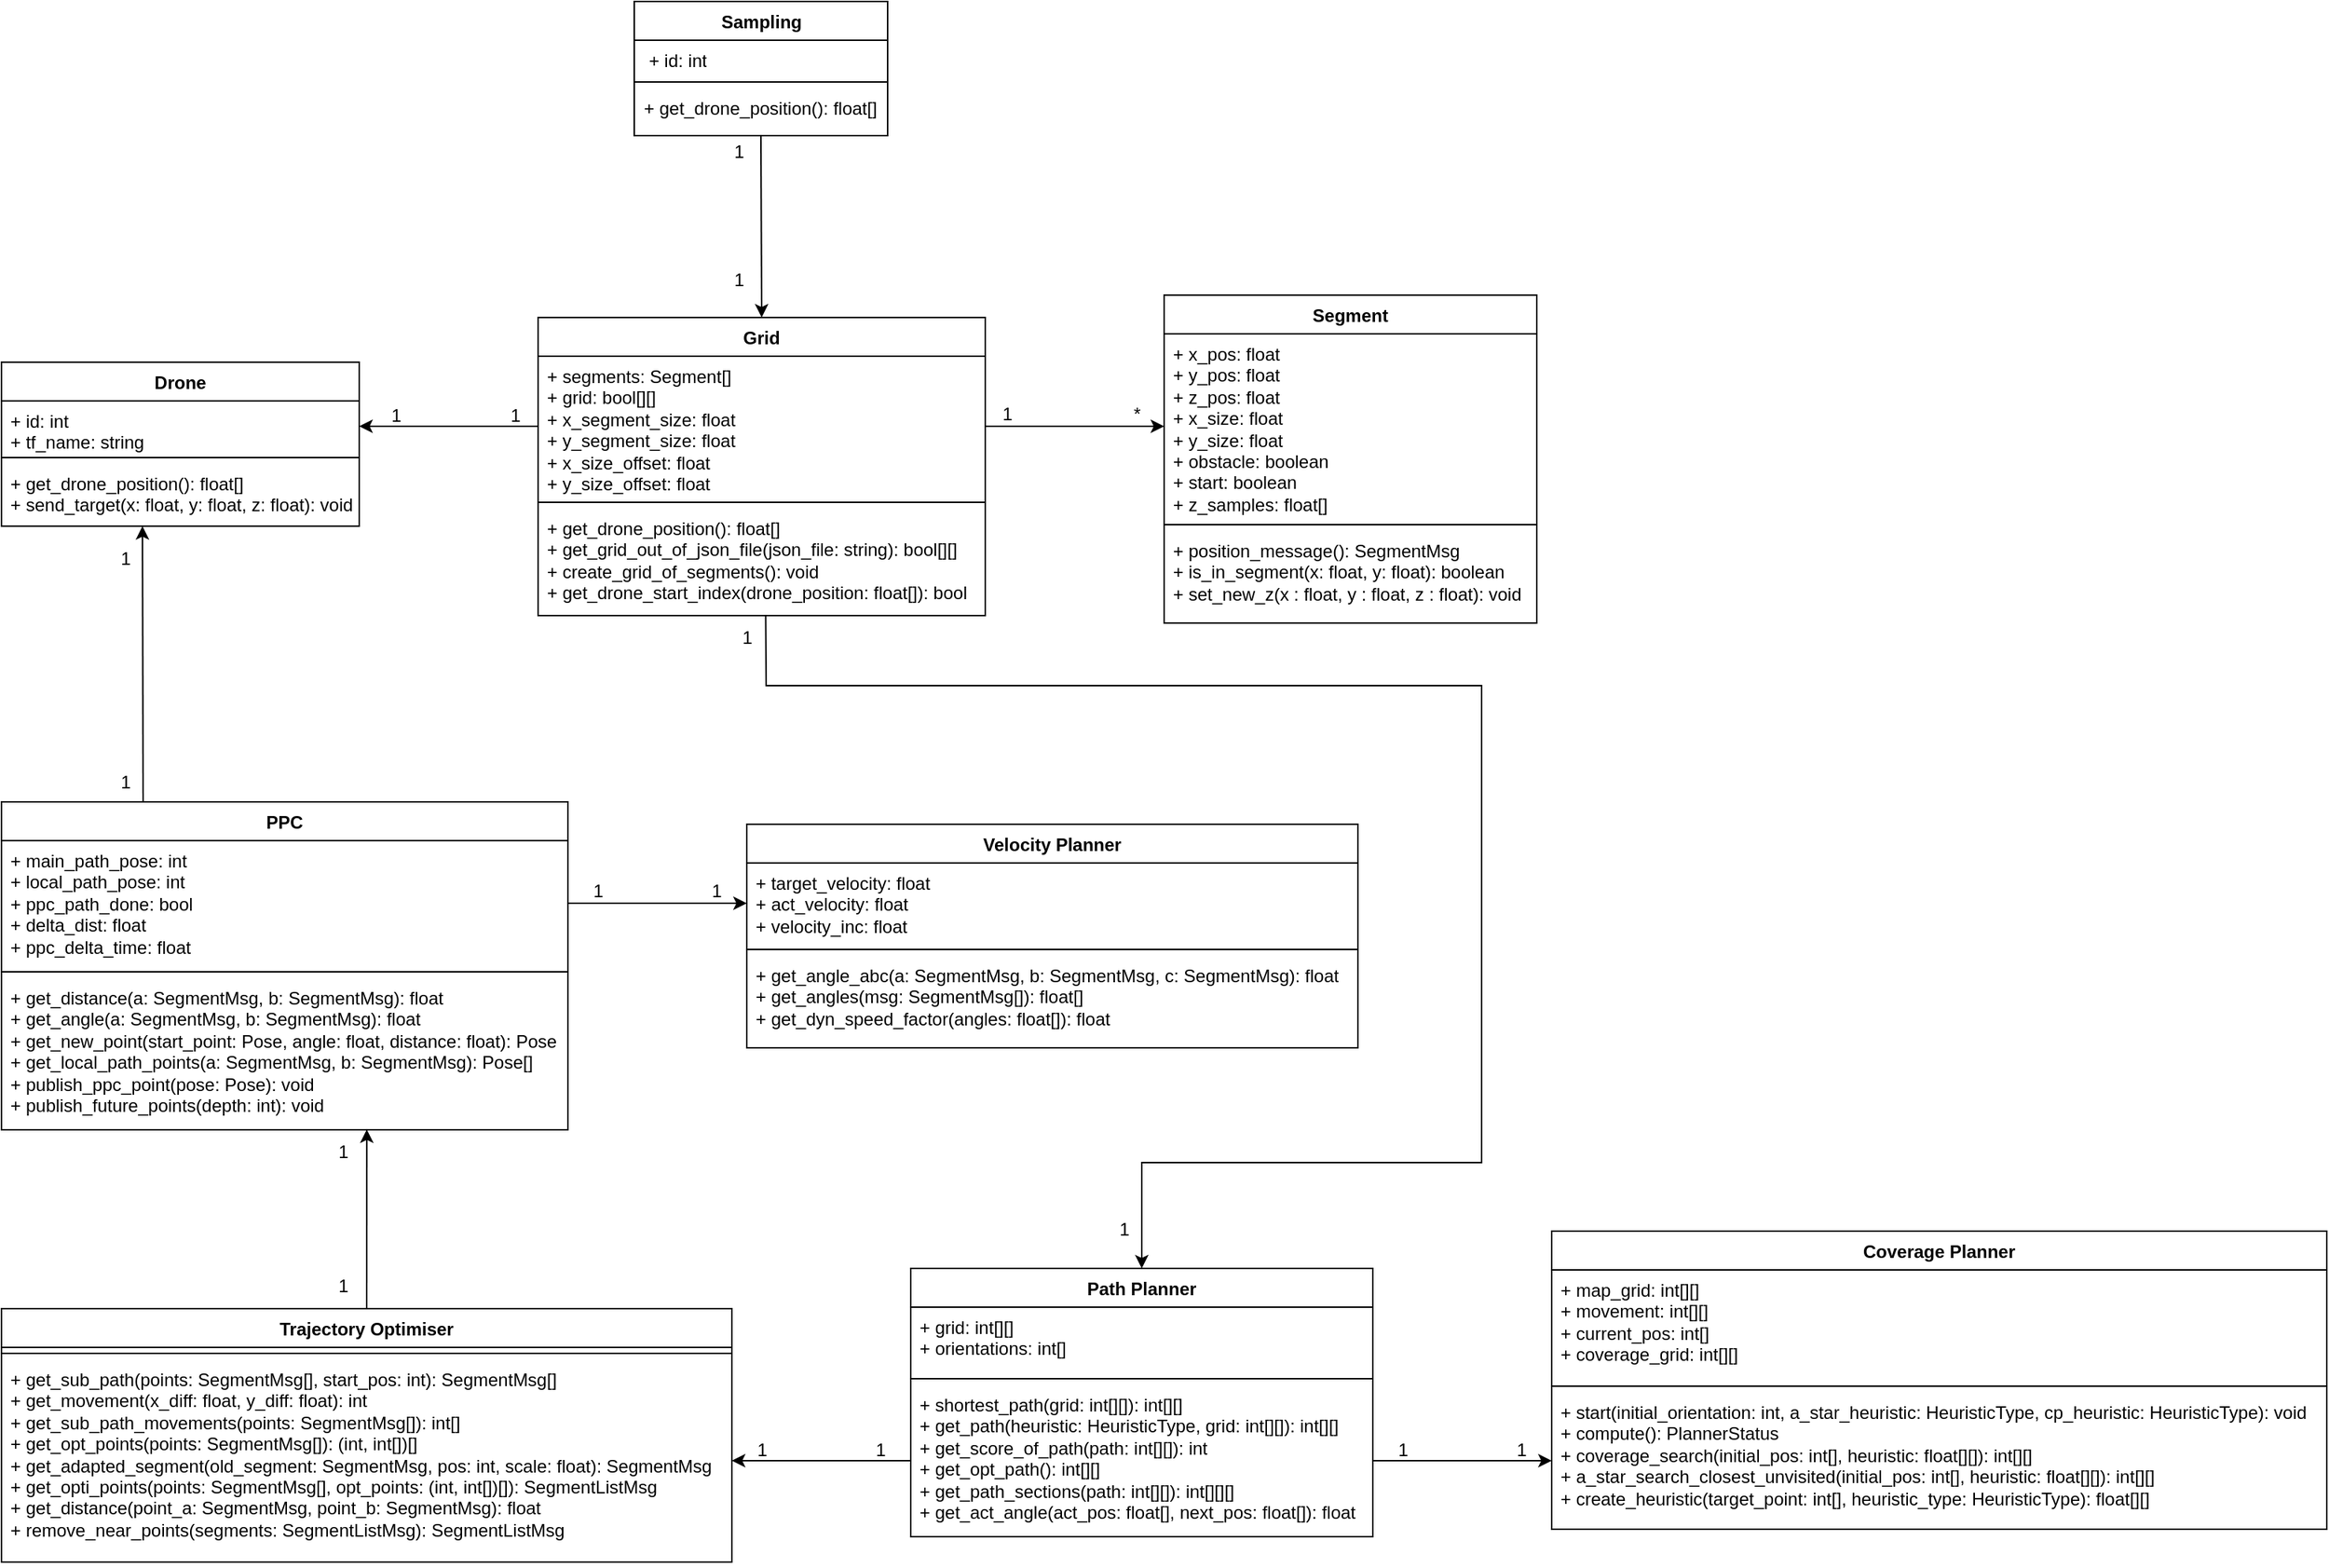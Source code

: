 <mxfile version="26.0.10">
  <diagram id="C5RBs43oDa-KdzZeNtuy" name="Page-1">
    <mxGraphModel dx="1911" dy="1114" grid="1" gridSize="10" guides="1" tooltips="1" connect="1" arrows="1" fold="1" page="1" pageScale="1" pageWidth="1654" pageHeight="1169" math="0" shadow="0">
      <root>
        <mxCell id="WIyWlLk6GJQsqaUBKTNV-0" />
        <mxCell id="WIyWlLk6GJQsqaUBKTNV-1" parent="WIyWlLk6GJQsqaUBKTNV-0" />
        <mxCell id="BHbZacfKdGMWS2IRlyvE-0" value="Sampling" style="swimlane;fontStyle=1;align=center;verticalAlign=top;childLayout=stackLayout;horizontal=1;startSize=26;horizontalStack=0;resizeParent=1;resizeParentMax=0;resizeLast=0;collapsible=1;marginBottom=0;whiteSpace=wrap;html=1;" vertex="1" parent="WIyWlLk6GJQsqaUBKTNV-1">
          <mxGeometry x="471.5" y="61" width="170" height="90" as="geometry" />
        </mxCell>
        <mxCell id="BHbZacfKdGMWS2IRlyvE-1" value="&amp;nbsp;+ id: int" style="text;strokeColor=none;fillColor=none;align=left;verticalAlign=top;spacingLeft=4;spacingRight=4;overflow=hidden;rotatable=0;points=[[0,0.5],[1,0.5]];portConstraint=eastwest;whiteSpace=wrap;html=1;" vertex="1" parent="BHbZacfKdGMWS2IRlyvE-0">
          <mxGeometry y="26" width="170" height="24" as="geometry" />
        </mxCell>
        <mxCell id="BHbZacfKdGMWS2IRlyvE-2" value="" style="line;strokeWidth=1;fillColor=none;align=left;verticalAlign=middle;spacingTop=-1;spacingLeft=3;spacingRight=3;rotatable=0;labelPosition=right;points=[];portConstraint=eastwest;strokeColor=inherit;" vertex="1" parent="BHbZacfKdGMWS2IRlyvE-0">
          <mxGeometry y="50" width="170" height="8" as="geometry" />
        </mxCell>
        <mxCell id="BHbZacfKdGMWS2IRlyvE-3" value="&lt;div&gt;+ get_drone_position(): float[]&lt;/div&gt;" style="text;strokeColor=none;fillColor=none;align=left;verticalAlign=top;spacingLeft=4;spacingRight=4;overflow=hidden;rotatable=0;points=[[0,0.5],[1,0.5]];portConstraint=eastwest;whiteSpace=wrap;html=1;" vertex="1" parent="BHbZacfKdGMWS2IRlyvE-0">
          <mxGeometry y="58" width="170" height="32" as="geometry" />
        </mxCell>
        <mxCell id="BHbZacfKdGMWS2IRlyvE-4" value="Trajectory Optimiser" style="swimlane;fontStyle=1;align=center;verticalAlign=top;childLayout=stackLayout;horizontal=1;startSize=26;horizontalStack=0;resizeParent=1;resizeParentMax=0;resizeLast=0;collapsible=1;marginBottom=0;whiteSpace=wrap;html=1;" vertex="1" parent="WIyWlLk6GJQsqaUBKTNV-1">
          <mxGeometry x="47" y="938" width="490" height="170" as="geometry" />
        </mxCell>
        <mxCell id="BHbZacfKdGMWS2IRlyvE-6" value="" style="line;strokeWidth=1;fillColor=none;align=left;verticalAlign=middle;spacingTop=-1;spacingLeft=3;spacingRight=3;rotatable=0;labelPosition=right;points=[];portConstraint=eastwest;strokeColor=inherit;" vertex="1" parent="BHbZacfKdGMWS2IRlyvE-4">
          <mxGeometry y="26" width="490" height="8" as="geometry" />
        </mxCell>
        <mxCell id="BHbZacfKdGMWS2IRlyvE-7" value="&lt;div&gt;+ get_sub_path(points: SegmentMsg[], start_pos: int): SegmentMsg[]&lt;/div&gt;&lt;div&gt;+ get_movement(x_diff: float, y_diff: float): int&lt;/div&gt;&lt;div&gt;+ get_sub_path_movements(points: SegmentMsg[]): int[]&lt;/div&gt;&lt;div&gt;+ get_opt_points(points: SegmentMsg[]): (int, int[])[]&lt;/div&gt;&lt;div&gt;+ get_adapted_segment(old_segment: SegmentMsg, pos: int, scale: float): SegmentMsg&lt;/div&gt;&lt;div&gt;+ get_opti_points(points: SegmentMsg[], opt_points: (int, int[])[]): SegmentListMsg&lt;/div&gt;&lt;div&gt;+ get_distance(point_a: SegmentMsg, point_b: SegmentMsg): float&lt;/div&gt;&lt;div&gt;+ remove_near_points(segments: SegmentListMsg): SegmentListMsg&lt;/div&gt;" style="text;strokeColor=none;fillColor=none;align=left;verticalAlign=top;spacingLeft=4;spacingRight=4;overflow=hidden;rotatable=0;points=[[0,0.5],[1,0.5]];portConstraint=eastwest;whiteSpace=wrap;html=1;" vertex="1" parent="BHbZacfKdGMWS2IRlyvE-4">
          <mxGeometry y="34" width="490" height="136" as="geometry" />
        </mxCell>
        <mxCell id="BHbZacfKdGMWS2IRlyvE-8" value="Velocity Planner" style="swimlane;fontStyle=1;align=center;verticalAlign=top;childLayout=stackLayout;horizontal=1;startSize=26;horizontalStack=0;resizeParent=1;resizeParentMax=0;resizeLast=0;collapsible=1;marginBottom=0;whiteSpace=wrap;html=1;" vertex="1" parent="WIyWlLk6GJQsqaUBKTNV-1">
          <mxGeometry x="547" y="613" width="410" height="150" as="geometry" />
        </mxCell>
        <mxCell id="BHbZacfKdGMWS2IRlyvE-9" value="&lt;div&gt;+ target_velocity: float&lt;/div&gt;&lt;div&gt;+ act_velocity: float&lt;/div&gt;&lt;div&gt;+ velocity_inc: float&lt;/div&gt;" style="text;strokeColor=none;fillColor=none;align=left;verticalAlign=top;spacingLeft=4;spacingRight=4;overflow=hidden;rotatable=0;points=[[0,0.5],[1,0.5]];portConstraint=eastwest;whiteSpace=wrap;html=1;" vertex="1" parent="BHbZacfKdGMWS2IRlyvE-8">
          <mxGeometry y="26" width="410" height="54" as="geometry" />
        </mxCell>
        <mxCell id="BHbZacfKdGMWS2IRlyvE-10" value="" style="line;strokeWidth=1;fillColor=none;align=left;verticalAlign=middle;spacingTop=-1;spacingLeft=3;spacingRight=3;rotatable=0;labelPosition=right;points=[];portConstraint=eastwest;strokeColor=inherit;" vertex="1" parent="BHbZacfKdGMWS2IRlyvE-8">
          <mxGeometry y="80" width="410" height="8" as="geometry" />
        </mxCell>
        <mxCell id="BHbZacfKdGMWS2IRlyvE-11" value="&lt;div&gt;+ get_angle_abc(a: SegmentMsg, b: SegmentMsg, c: SegmentMsg): float&lt;/div&gt;&lt;div&gt;+ get_angles(msg: SegmentMsg[]): float[]&lt;/div&gt;&lt;div&gt;+ get_dyn_speed_factor(angles: float[]): float&lt;/div&gt;" style="text;strokeColor=none;fillColor=none;align=left;verticalAlign=top;spacingLeft=4;spacingRight=4;overflow=hidden;rotatable=0;points=[[0,0.5],[1,0.5]];portConstraint=eastwest;whiteSpace=wrap;html=1;" vertex="1" parent="BHbZacfKdGMWS2IRlyvE-8">
          <mxGeometry y="88" width="410" height="62" as="geometry" />
        </mxCell>
        <mxCell id="BHbZacfKdGMWS2IRlyvE-12" value="PPC" style="swimlane;fontStyle=1;align=center;verticalAlign=top;childLayout=stackLayout;horizontal=1;startSize=26;horizontalStack=0;resizeParent=1;resizeParentMax=0;resizeLast=0;collapsible=1;marginBottom=0;whiteSpace=wrap;html=1;" vertex="1" parent="WIyWlLk6GJQsqaUBKTNV-1">
          <mxGeometry x="47" y="598" width="380" height="220" as="geometry" />
        </mxCell>
        <mxCell id="BHbZacfKdGMWS2IRlyvE-13" value="&lt;div&gt;+ main_path_pose: int&lt;/div&gt;&lt;div&gt;+ local_path_pose: int&lt;/div&gt;&lt;div&gt;+ ppc_path_done: bool&lt;/div&gt;&lt;div&gt;+ delta_dist: float&lt;/div&gt;&lt;div&gt;+ ppc_delta_time: float&lt;/div&gt;" style="text;strokeColor=none;fillColor=none;align=left;verticalAlign=top;spacingLeft=4;spacingRight=4;overflow=hidden;rotatable=0;points=[[0,0.5],[1,0.5]];portConstraint=eastwest;whiteSpace=wrap;html=1;" vertex="1" parent="BHbZacfKdGMWS2IRlyvE-12">
          <mxGeometry y="26" width="380" height="84" as="geometry" />
        </mxCell>
        <mxCell id="BHbZacfKdGMWS2IRlyvE-14" value="" style="line;strokeWidth=1;fillColor=none;align=left;verticalAlign=middle;spacingTop=-1;spacingLeft=3;spacingRight=3;rotatable=0;labelPosition=right;points=[];portConstraint=eastwest;strokeColor=inherit;" vertex="1" parent="BHbZacfKdGMWS2IRlyvE-12">
          <mxGeometry y="110" width="380" height="8" as="geometry" />
        </mxCell>
        <mxCell id="BHbZacfKdGMWS2IRlyvE-15" value="&lt;div&gt;+ get_distance(a: SegmentMsg, b: SegmentMsg): float&lt;/div&gt;&lt;div&gt;+ get_angle(a: SegmentMsg, b: SegmentMsg): float&lt;/div&gt;&lt;div&gt;+ get_new_point(start_point: Pose, angle: float, distance: float): Pose&lt;/div&gt;&lt;div&gt;+ get_local_path_points(a: SegmentMsg, b: SegmentMsg): Pose[]&lt;/div&gt;&lt;div&gt;+ publish_ppc_point(pose: Pose): void&lt;/div&gt;&lt;div&gt;+ publish_future_points(depth: int): void&lt;/div&gt;" style="text;strokeColor=none;fillColor=none;align=left;verticalAlign=top;spacingLeft=4;spacingRight=4;overflow=hidden;rotatable=0;points=[[0,0.5],[1,0.5]];portConstraint=eastwest;whiteSpace=wrap;html=1;" vertex="1" parent="BHbZacfKdGMWS2IRlyvE-12">
          <mxGeometry y="118" width="380" height="102" as="geometry" />
        </mxCell>
        <mxCell id="BHbZacfKdGMWS2IRlyvE-16" value="Path Planner" style="swimlane;fontStyle=1;align=center;verticalAlign=top;childLayout=stackLayout;horizontal=1;startSize=26;horizontalStack=0;resizeParent=1;resizeParentMax=0;resizeLast=0;collapsible=1;marginBottom=0;whiteSpace=wrap;html=1;" vertex="1" parent="WIyWlLk6GJQsqaUBKTNV-1">
          <mxGeometry x="657" y="911" width="310" height="180" as="geometry" />
        </mxCell>
        <mxCell id="BHbZacfKdGMWS2IRlyvE-17" value="&lt;div&gt;+ grid: int[][]&lt;/div&gt;&lt;div&gt;+ orientations: int[]&lt;/div&gt;" style="text;strokeColor=none;fillColor=none;align=left;verticalAlign=top;spacingLeft=4;spacingRight=4;overflow=hidden;rotatable=0;points=[[0,0.5],[1,0.5]];portConstraint=eastwest;whiteSpace=wrap;html=1;" vertex="1" parent="BHbZacfKdGMWS2IRlyvE-16">
          <mxGeometry y="26" width="310" height="44" as="geometry" />
        </mxCell>
        <mxCell id="BHbZacfKdGMWS2IRlyvE-18" value="" style="line;strokeWidth=1;fillColor=none;align=left;verticalAlign=middle;spacingTop=-1;spacingLeft=3;spacingRight=3;rotatable=0;labelPosition=right;points=[];portConstraint=eastwest;strokeColor=inherit;" vertex="1" parent="BHbZacfKdGMWS2IRlyvE-16">
          <mxGeometry y="70" width="310" height="8" as="geometry" />
        </mxCell>
        <mxCell id="BHbZacfKdGMWS2IRlyvE-19" value="&lt;div&gt;+ shortest_path(grid: int[][]): int[][]&lt;/div&gt;&lt;div&gt;+ get_path(heuristic: HeuristicType, grid: int[][]): int[][]&lt;/div&gt;&lt;div&gt;+ get_score_of_path(path: int[][]): int&lt;/div&gt;&lt;div&gt;+ get_opt_path(): int[][]&lt;/div&gt;&lt;div&gt;+ get_path_sections(path: int[][]): int[][][]&lt;/div&gt;&lt;div&gt;+ get_act_angle(act_pos: float[], next_pos: float[]): float&lt;/div&gt;" style="text;strokeColor=none;fillColor=none;align=left;verticalAlign=top;spacingLeft=4;spacingRight=4;overflow=hidden;rotatable=0;points=[[0,0.5],[1,0.5]];portConstraint=eastwest;whiteSpace=wrap;html=1;" vertex="1" parent="BHbZacfKdGMWS2IRlyvE-16">
          <mxGeometry y="78" width="310" height="102" as="geometry" />
        </mxCell>
        <mxCell id="BHbZacfKdGMWS2IRlyvE-20" value="Coverage Planner" style="swimlane;fontStyle=1;align=center;verticalAlign=top;childLayout=stackLayout;horizontal=1;startSize=26;horizontalStack=0;resizeParent=1;resizeParentMax=0;resizeLast=0;collapsible=1;marginBottom=0;whiteSpace=wrap;html=1;" vertex="1" parent="WIyWlLk6GJQsqaUBKTNV-1">
          <mxGeometry x="1087" y="886" width="520" height="200" as="geometry" />
        </mxCell>
        <mxCell id="BHbZacfKdGMWS2IRlyvE-21" value="&lt;div&gt;+ map_grid: int[][]&lt;/div&gt;&lt;div&gt;+ movement: int[][]&lt;/div&gt;&lt;div&gt;+ current_pos: int[]&lt;/div&gt;&lt;div&gt;+ coverage_grid: int[][]&lt;/div&gt;" style="text;strokeColor=none;fillColor=none;align=left;verticalAlign=top;spacingLeft=4;spacingRight=4;overflow=hidden;rotatable=0;points=[[0,0.5],[1,0.5]];portConstraint=eastwest;whiteSpace=wrap;html=1;" vertex="1" parent="BHbZacfKdGMWS2IRlyvE-20">
          <mxGeometry y="26" width="520" height="74" as="geometry" />
        </mxCell>
        <mxCell id="BHbZacfKdGMWS2IRlyvE-22" value="" style="line;strokeWidth=1;fillColor=none;align=left;verticalAlign=middle;spacingTop=-1;spacingLeft=3;spacingRight=3;rotatable=0;labelPosition=right;points=[];portConstraint=eastwest;strokeColor=inherit;" vertex="1" parent="BHbZacfKdGMWS2IRlyvE-20">
          <mxGeometry y="100" width="520" height="8" as="geometry" />
        </mxCell>
        <mxCell id="BHbZacfKdGMWS2IRlyvE-23" value="&lt;div&gt;+ start(initial_orientation: int, a_star_heuristic: HeuristicType, cp_heuristic: HeuristicType): void&lt;/div&gt;&lt;div&gt;+ compute(): PlannerStatus&lt;/div&gt;&lt;div&gt;+ coverage_search(initial_pos: int[], heuristic: float[][]): int[][]&lt;/div&gt;&lt;div&gt;+ a_star_search_closest_unvisited(initial_pos: int[], heuristic: float[][]): int[][]&lt;/div&gt;&lt;div&gt;+ create_heuristic(target_point: int[], heuristic_type: HeuristicType): float[][]&lt;/div&gt;" style="text;strokeColor=none;fillColor=none;align=left;verticalAlign=top;spacingLeft=4;spacingRight=4;overflow=hidden;rotatable=0;points=[[0,0.5],[1,0.5]];portConstraint=eastwest;whiteSpace=wrap;html=1;" vertex="1" parent="BHbZacfKdGMWS2IRlyvE-20">
          <mxGeometry y="108" width="520" height="92" as="geometry" />
        </mxCell>
        <mxCell id="BHbZacfKdGMWS2IRlyvE-24" value="Drone" style="swimlane;fontStyle=1;align=center;verticalAlign=top;childLayout=stackLayout;horizontal=1;startSize=26;horizontalStack=0;resizeParent=1;resizeParentMax=0;resizeLast=0;collapsible=1;marginBottom=0;whiteSpace=wrap;html=1;" vertex="1" parent="WIyWlLk6GJQsqaUBKTNV-1">
          <mxGeometry x="47" y="303" width="240" height="110" as="geometry" />
        </mxCell>
        <mxCell id="BHbZacfKdGMWS2IRlyvE-25" value="&lt;div&gt;+ id: int&lt;/div&gt;&lt;div&gt;&lt;span style=&quot;background-color: transparent; color: light-dark(rgb(0, 0, 0), rgb(255, 255, 255));&quot;&gt;+ tf_name: string&lt;/span&gt;&lt;/div&gt;" style="text;strokeColor=none;fillColor=none;align=left;verticalAlign=top;spacingLeft=4;spacingRight=4;overflow=hidden;rotatable=0;points=[[0,0.5],[1,0.5]];portConstraint=eastwest;whiteSpace=wrap;html=1;" vertex="1" parent="BHbZacfKdGMWS2IRlyvE-24">
          <mxGeometry y="26" width="240" height="34" as="geometry" />
        </mxCell>
        <mxCell id="BHbZacfKdGMWS2IRlyvE-26" value="" style="line;strokeWidth=1;fillColor=none;align=left;verticalAlign=middle;spacingTop=-1;spacingLeft=3;spacingRight=3;rotatable=0;labelPosition=right;points=[];portConstraint=eastwest;strokeColor=inherit;" vertex="1" parent="BHbZacfKdGMWS2IRlyvE-24">
          <mxGeometry y="60" width="240" height="8" as="geometry" />
        </mxCell>
        <mxCell id="BHbZacfKdGMWS2IRlyvE-27" value="&lt;div&gt;+ get_drone_position(): float[]&lt;/div&gt;&lt;div&gt;+ send_target(x: float, y: float, z: float): void&lt;/div&gt;" style="text;strokeColor=none;fillColor=none;align=left;verticalAlign=top;spacingLeft=4;spacingRight=4;overflow=hidden;rotatable=0;points=[[0,0.5],[1,0.5]];portConstraint=eastwest;whiteSpace=wrap;html=1;" vertex="1" parent="BHbZacfKdGMWS2IRlyvE-24">
          <mxGeometry y="68" width="240" height="42" as="geometry" />
        </mxCell>
        <mxCell id="BHbZacfKdGMWS2IRlyvE-28" value="Grid" style="swimlane;fontStyle=1;align=center;verticalAlign=top;childLayout=stackLayout;horizontal=1;startSize=26;horizontalStack=0;resizeParent=1;resizeParentMax=0;resizeLast=0;collapsible=1;marginBottom=0;whiteSpace=wrap;html=1;" vertex="1" parent="WIyWlLk6GJQsqaUBKTNV-1">
          <mxGeometry x="407" y="273" width="300" height="200" as="geometry" />
        </mxCell>
        <mxCell id="BHbZacfKdGMWS2IRlyvE-29" value="&lt;div&gt;+ segments: Segment[]&lt;/div&gt;&lt;div&gt;+ grid: bool[][]&lt;/div&gt;&lt;div&gt;+ x_segment_size: float&lt;/div&gt;&lt;div&gt;+ y_segment_size: float&amp;nbsp;&lt;/div&gt;&lt;div&gt;+ x_size_offset: float&lt;/div&gt;&lt;div&gt;+ y_size_offset: float&lt;/div&gt;" style="text;strokeColor=none;fillColor=none;align=left;verticalAlign=top;spacingLeft=4;spacingRight=4;overflow=hidden;rotatable=0;points=[[0,0.5],[1,0.5]];portConstraint=eastwest;whiteSpace=wrap;html=1;" vertex="1" parent="BHbZacfKdGMWS2IRlyvE-28">
          <mxGeometry y="26" width="300" height="94" as="geometry" />
        </mxCell>
        <mxCell id="BHbZacfKdGMWS2IRlyvE-30" value="" style="line;strokeWidth=1;fillColor=none;align=left;verticalAlign=middle;spacingTop=-1;spacingLeft=3;spacingRight=3;rotatable=0;labelPosition=right;points=[];portConstraint=eastwest;strokeColor=inherit;" vertex="1" parent="BHbZacfKdGMWS2IRlyvE-28">
          <mxGeometry y="120" width="300" height="8" as="geometry" />
        </mxCell>
        <mxCell id="BHbZacfKdGMWS2IRlyvE-31" value="&lt;div&gt;+ get_drone_position(): float[]&lt;/div&gt;&lt;div&gt;+ get_grid_out_of_json_file(json_file: string): bool[][]&lt;/div&gt;&lt;div&gt;+ create_grid_of_segments(): void&lt;/div&gt;&lt;div&gt;+ get_drone_start_index(drone_position: float[]): bool&lt;/div&gt;" style="text;strokeColor=none;fillColor=none;align=left;verticalAlign=top;spacingLeft=4;spacingRight=4;overflow=hidden;rotatable=0;points=[[0,0.5],[1,0.5]];portConstraint=eastwest;whiteSpace=wrap;html=1;" vertex="1" parent="BHbZacfKdGMWS2IRlyvE-28">
          <mxGeometry y="128" width="300" height="72" as="geometry" />
        </mxCell>
        <mxCell id="BHbZacfKdGMWS2IRlyvE-32" value="Segment" style="swimlane;fontStyle=1;align=center;verticalAlign=top;childLayout=stackLayout;horizontal=1;startSize=26;horizontalStack=0;resizeParent=1;resizeParentMax=0;resizeLast=0;collapsible=1;marginBottom=0;whiteSpace=wrap;html=1;" vertex="1" parent="WIyWlLk6GJQsqaUBKTNV-1">
          <mxGeometry x="827" y="258" width="250" height="220" as="geometry" />
        </mxCell>
        <mxCell id="BHbZacfKdGMWS2IRlyvE-33" value="+ x_pos: float&lt;div&gt;+ y_pos: float&lt;/div&gt;&lt;div&gt;+ z_pos: float&lt;/div&gt;&lt;div&gt;+ x_size: float&lt;/div&gt;&lt;div&gt;+ y_size: float&lt;/div&gt;&lt;div&gt;+ obstacle:&amp;nbsp;&lt;span style=&quot;background-color: transparent; color: light-dark(rgb(0, 0, 0), rgb(255, 255, 255));&quot;&gt;boolean&lt;/span&gt;&lt;/div&gt;&lt;div&gt;+ start: boolean&lt;/div&gt;&lt;div&gt;+ z_samples: float[]&lt;/div&gt;" style="text;strokeColor=none;fillColor=none;align=left;verticalAlign=top;spacingLeft=4;spacingRight=4;overflow=hidden;rotatable=0;points=[[0,0.5],[1,0.5]];portConstraint=eastwest;whiteSpace=wrap;html=1;" vertex="1" parent="BHbZacfKdGMWS2IRlyvE-32">
          <mxGeometry y="26" width="250" height="124" as="geometry" />
        </mxCell>
        <mxCell id="BHbZacfKdGMWS2IRlyvE-34" value="" style="line;strokeWidth=1;fillColor=none;align=left;verticalAlign=middle;spacingTop=-1;spacingLeft=3;spacingRight=3;rotatable=0;labelPosition=right;points=[];portConstraint=eastwest;strokeColor=inherit;" vertex="1" parent="BHbZacfKdGMWS2IRlyvE-32">
          <mxGeometry y="150" width="250" height="8" as="geometry" />
        </mxCell>
        <mxCell id="BHbZacfKdGMWS2IRlyvE-35" value="&lt;div&gt;+ position_message(): SegmentMsg&lt;/div&gt;+ is_in_segment(x: float, y: float): boolean&lt;div&gt;+&amp;nbsp;set_new_z(x : float, y : float, z : float): void&lt;/div&gt;" style="text;strokeColor=none;fillColor=none;align=left;verticalAlign=top;spacingLeft=4;spacingRight=4;overflow=hidden;rotatable=0;points=[[0,0.5],[1,0.5]];portConstraint=eastwest;whiteSpace=wrap;html=1;" vertex="1" parent="BHbZacfKdGMWS2IRlyvE-32">
          <mxGeometry y="158" width="250" height="62" as="geometry" />
        </mxCell>
        <mxCell id="BHbZacfKdGMWS2IRlyvE-43" value="1" style="text;html=1;align=center;verticalAlign=middle;whiteSpace=wrap;rounded=0;" vertex="1" parent="WIyWlLk6GJQsqaUBKTNV-1">
          <mxGeometry x="707" y="327" width="30" height="21" as="geometry" />
        </mxCell>
        <mxCell id="BHbZacfKdGMWS2IRlyvE-44" value="*" style="text;html=1;align=center;verticalAlign=middle;whiteSpace=wrap;rounded=0;" vertex="1" parent="WIyWlLk6GJQsqaUBKTNV-1">
          <mxGeometry x="794" y="328" width="30" height="20" as="geometry" />
        </mxCell>
        <mxCell id="BHbZacfKdGMWS2IRlyvE-53" value="1" style="text;html=1;align=center;verticalAlign=middle;whiteSpace=wrap;rounded=0;" vertex="1" parent="WIyWlLk6GJQsqaUBKTNV-1">
          <mxGeometry x="297" y="328" width="30" height="21" as="geometry" />
        </mxCell>
        <mxCell id="BHbZacfKdGMWS2IRlyvE-54" value="1" style="text;html=1;align=center;verticalAlign=middle;whiteSpace=wrap;rounded=0;" vertex="1" parent="WIyWlLk6GJQsqaUBKTNV-1">
          <mxGeometry x="377" y="329" width="30" height="20" as="geometry" />
        </mxCell>
        <mxCell id="BHbZacfKdGMWS2IRlyvE-56" value="" style="endArrow=classic;html=1;rounded=0;entryX=1;entryY=0.5;entryDx=0;entryDy=0;exitX=0;exitY=0.5;exitDx=0;exitDy=0;" edge="1" parent="WIyWlLk6GJQsqaUBKTNV-1" source="BHbZacfKdGMWS2IRlyvE-29" target="BHbZacfKdGMWS2IRlyvE-25">
          <mxGeometry width="50" height="50" relative="1" as="geometry">
            <mxPoint x="407" y="408" as="sourcePoint" />
            <mxPoint x="457" y="358" as="targetPoint" />
          </mxGeometry>
        </mxCell>
        <mxCell id="BHbZacfKdGMWS2IRlyvE-57" value="1" style="text;html=1;align=center;verticalAlign=middle;whiteSpace=wrap;rounded=0;direction=south;" vertex="1" parent="WIyWlLk6GJQsqaUBKTNV-1">
          <mxGeometry x="437" y="642.5" width="21" height="30" as="geometry" />
        </mxCell>
        <mxCell id="BHbZacfKdGMWS2IRlyvE-58" value="1" style="text;html=1;align=center;verticalAlign=middle;whiteSpace=wrap;rounded=0;direction=south;" vertex="1" parent="WIyWlLk6GJQsqaUBKTNV-1">
          <mxGeometry x="517" y="642.5" width="20" height="30" as="geometry" />
        </mxCell>
        <mxCell id="BHbZacfKdGMWS2IRlyvE-59" value="" style="endArrow=classic;html=1;rounded=0;entryX=0;entryY=0.5;entryDx=0;entryDy=0;exitX=1;exitY=0.5;exitDx=0;exitDy=0;" edge="1" parent="WIyWlLk6GJQsqaUBKTNV-1" source="BHbZacfKdGMWS2IRlyvE-13" target="BHbZacfKdGMWS2IRlyvE-9">
          <mxGeometry width="50" height="50" relative="1" as="geometry">
            <mxPoint x="447" y="618" as="sourcePoint" />
            <mxPoint x="567" y="618" as="targetPoint" />
          </mxGeometry>
        </mxCell>
        <mxCell id="BHbZacfKdGMWS2IRlyvE-60" value="1" style="text;html=1;align=center;verticalAlign=middle;whiteSpace=wrap;rounded=0;direction=south;" vertex="1" parent="WIyWlLk6GJQsqaUBKTNV-1">
          <mxGeometry x="547" y="1018" width="21" height="30" as="geometry" />
        </mxCell>
        <mxCell id="BHbZacfKdGMWS2IRlyvE-61" value="1" style="text;html=1;align=center;verticalAlign=middle;whiteSpace=wrap;rounded=0;direction=south;" vertex="1" parent="WIyWlLk6GJQsqaUBKTNV-1">
          <mxGeometry x="627" y="1018" width="20" height="30" as="geometry" />
        </mxCell>
        <mxCell id="BHbZacfKdGMWS2IRlyvE-63" value="1" style="text;html=1;align=center;verticalAlign=middle;whiteSpace=wrap;rounded=0;direction=south;" vertex="1" parent="WIyWlLk6GJQsqaUBKTNV-1">
          <mxGeometry x="977" y="1018" width="21" height="30" as="geometry" />
        </mxCell>
        <mxCell id="BHbZacfKdGMWS2IRlyvE-64" value="1" style="text;html=1;align=center;verticalAlign=middle;whiteSpace=wrap;rounded=0;direction=south;" vertex="1" parent="WIyWlLk6GJQsqaUBKTNV-1">
          <mxGeometry x="1057" y="1018" width="20" height="30" as="geometry" />
        </mxCell>
        <mxCell id="BHbZacfKdGMWS2IRlyvE-65" value="" style="endArrow=classic;html=1;rounded=0;entryX=0;entryY=0.5;entryDx=0;entryDy=0;exitX=1;exitY=0.5;exitDx=0;exitDy=0;" edge="1" parent="WIyWlLk6GJQsqaUBKTNV-1" source="BHbZacfKdGMWS2IRlyvE-19" target="BHbZacfKdGMWS2IRlyvE-23">
          <mxGeometry width="50" height="50" relative="1" as="geometry">
            <mxPoint x="977" y="1007.84" as="sourcePoint" />
            <mxPoint x="1097" y="1007.84" as="targetPoint" />
          </mxGeometry>
        </mxCell>
        <mxCell id="BHbZacfKdGMWS2IRlyvE-66" value="" style="endArrow=classic;html=1;rounded=0;entryX=0;entryY=0.5;entryDx=0;entryDy=0;exitX=1;exitY=0.5;exitDx=0;exitDy=0;" edge="1" parent="WIyWlLk6GJQsqaUBKTNV-1" source="BHbZacfKdGMWS2IRlyvE-29" target="BHbZacfKdGMWS2IRlyvE-33">
          <mxGeometry width="50" height="50" relative="1" as="geometry">
            <mxPoint x="707" y="528" as="sourcePoint" />
            <mxPoint x="827" y="528" as="targetPoint" />
          </mxGeometry>
        </mxCell>
        <mxCell id="BHbZacfKdGMWS2IRlyvE-67" value="" style="endArrow=classic;html=1;rounded=0;entryX=0.5;entryY=0;entryDx=0;entryDy=0;exitX=0.5;exitY=1;exitDx=0;exitDy=0;" edge="1" parent="WIyWlLk6GJQsqaUBKTNV-1" source="BHbZacfKdGMWS2IRlyvE-0" target="BHbZacfKdGMWS2IRlyvE-28">
          <mxGeometry width="50" height="50" relative="1" as="geometry">
            <mxPoint x="557" y="158" as="sourcePoint" />
            <mxPoint x="687" y="198" as="targetPoint" />
          </mxGeometry>
        </mxCell>
        <mxCell id="BHbZacfKdGMWS2IRlyvE-68" value="1" style="text;html=1;align=center;verticalAlign=middle;whiteSpace=wrap;rounded=0;" vertex="1" parent="WIyWlLk6GJQsqaUBKTNV-1">
          <mxGeometry x="527" y="151" width="30" height="21" as="geometry" />
        </mxCell>
        <mxCell id="BHbZacfKdGMWS2IRlyvE-69" value="1" style="text;html=1;align=center;verticalAlign=middle;whiteSpace=wrap;rounded=0;" vertex="1" parent="WIyWlLk6GJQsqaUBKTNV-1">
          <mxGeometry x="527" y="237" width="30" height="21" as="geometry" />
        </mxCell>
        <mxCell id="BHbZacfKdGMWS2IRlyvE-70" value="" style="endArrow=classic;html=1;rounded=0;exitX=0.5;exitY=0;exitDx=0;exitDy=0;entryX=0.645;entryY=0.998;entryDx=0;entryDy=0;entryPerimeter=0;" edge="1" parent="WIyWlLk6GJQsqaUBKTNV-1" source="BHbZacfKdGMWS2IRlyvE-4" target="BHbZacfKdGMWS2IRlyvE-15">
          <mxGeometry width="50" height="50" relative="1" as="geometry">
            <mxPoint x="300" y="920" as="sourcePoint" />
            <mxPoint x="300" y="820" as="targetPoint" />
          </mxGeometry>
        </mxCell>
        <mxCell id="BHbZacfKdGMWS2IRlyvE-71" value="1" style="text;html=1;align=center;verticalAlign=middle;whiteSpace=wrap;rounded=0;direction=south;" vertex="1" parent="WIyWlLk6GJQsqaUBKTNV-1">
          <mxGeometry x="266" y="818" width="21" height="30" as="geometry" />
        </mxCell>
        <mxCell id="BHbZacfKdGMWS2IRlyvE-72" value="" style="endArrow=classic;html=1;rounded=0;exitX=0.509;exitY=1.006;exitDx=0;exitDy=0;exitPerimeter=0;entryX=0.5;entryY=0;entryDx=0;entryDy=0;" edge="1" parent="WIyWlLk6GJQsqaUBKTNV-1" source="BHbZacfKdGMWS2IRlyvE-31" target="BHbZacfKdGMWS2IRlyvE-16">
          <mxGeometry width="50" height="50" relative="1" as="geometry">
            <mxPoint x="560" y="490" as="sourcePoint" />
            <mxPoint x="750" y="510" as="targetPoint" />
            <Array as="points">
              <mxPoint x="560" y="520" />
              <mxPoint x="1040" y="520" />
              <mxPoint x="1040" y="840" />
              <mxPoint x="812" y="840" />
            </Array>
          </mxGeometry>
        </mxCell>
        <mxCell id="BHbZacfKdGMWS2IRlyvE-73" value="1" style="text;html=1;align=center;verticalAlign=middle;whiteSpace=wrap;rounded=0;direction=south;" vertex="1" parent="WIyWlLk6GJQsqaUBKTNV-1">
          <mxGeometry x="537" y="473" width="21" height="30" as="geometry" />
        </mxCell>
        <mxCell id="BHbZacfKdGMWS2IRlyvE-74" value="1" style="text;html=1;align=center;verticalAlign=middle;whiteSpace=wrap;rounded=0;direction=south;" vertex="1" parent="WIyWlLk6GJQsqaUBKTNV-1">
          <mxGeometry x="790" y="870" width="21" height="30" as="geometry" />
        </mxCell>
        <mxCell id="BHbZacfKdGMWS2IRlyvE-75" value="1" style="text;html=1;align=center;verticalAlign=middle;whiteSpace=wrap;rounded=0;direction=south;" vertex="1" parent="WIyWlLk6GJQsqaUBKTNV-1">
          <mxGeometry x="266" y="908" width="21" height="30" as="geometry" />
        </mxCell>
        <mxCell id="BHbZacfKdGMWS2IRlyvE-62" value="" style="endArrow=classic;html=1;rounded=0;entryX=1;entryY=0.5;entryDx=0;entryDy=0;exitX=0;exitY=0.5;exitDx=0;exitDy=0;" edge="1" parent="WIyWlLk6GJQsqaUBKTNV-1" source="BHbZacfKdGMWS2IRlyvE-19" target="BHbZacfKdGMWS2IRlyvE-7">
          <mxGeometry width="50" height="50" relative="1" as="geometry">
            <mxPoint x="697" y="975.5" as="sourcePoint" />
            <mxPoint x="577" y="975.5" as="targetPoint" />
          </mxGeometry>
        </mxCell>
        <mxCell id="BHbZacfKdGMWS2IRlyvE-76" value="" style="endArrow=classic;html=1;rounded=0;exitX=0.25;exitY=0;exitDx=0;exitDy=0;entryX=0.394;entryY=1;entryDx=0;entryDy=0;entryPerimeter=0;" edge="1" parent="WIyWlLk6GJQsqaUBKTNV-1" source="BHbZacfKdGMWS2IRlyvE-12" target="BHbZacfKdGMWS2IRlyvE-27">
          <mxGeometry width="50" height="50" relative="1" as="geometry">
            <mxPoint x="236.62" y="585" as="sourcePoint" />
            <mxPoint x="142" y="420" as="targetPoint" />
          </mxGeometry>
        </mxCell>
        <mxCell id="BHbZacfKdGMWS2IRlyvE-77" value="1" style="text;html=1;align=center;verticalAlign=middle;whiteSpace=wrap;rounded=0;direction=south;" vertex="1" parent="WIyWlLk6GJQsqaUBKTNV-1">
          <mxGeometry x="120" y="570" width="21" height="30" as="geometry" />
        </mxCell>
        <mxCell id="BHbZacfKdGMWS2IRlyvE-78" value="1" style="text;html=1;align=center;verticalAlign=middle;whiteSpace=wrap;rounded=0;direction=south;" vertex="1" parent="WIyWlLk6GJQsqaUBKTNV-1">
          <mxGeometry x="120" y="420" width="21" height="30" as="geometry" />
        </mxCell>
      </root>
    </mxGraphModel>
  </diagram>
</mxfile>
